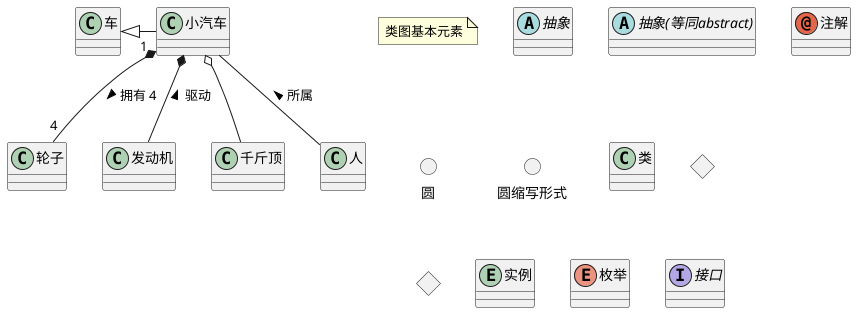 @startuml
note "类图基本元素" as C1

abstract        抽象
abstract class  抽象(等同abstract)
annotation      注解
circle          圆
()              圆缩写形式
class           类
diamond         菱形
<>              菱形写形式
entity          实例
enum            枚举
interface       接口

车  <|- 小汽车
小汽车 "1" *-- "4" 轮子 : 拥有 4 >
小汽车 *-- 发动机 : 驱动 <
小汽车 o-- 千斤顶
小汽车 -- 人 : < 所属
@enduml


@startuml
note "类图访问权限控制" as C2

class Object << general >>
Object <|- Array
Object : ~ equals()

note "This is a floating note" as N1

Object .. N1
N1 .. Array

class Array
note left: On last defined class

Array : - Object[] datas
Array : # size()
class Array {
    - int size
    + get_by_index(id)
}
@enduml


@startuml
note "类图访问权限控制显示文本" as C3

skinparam classAttributeIconSize 0

Object <|- Array
Object : ~ equals()
Array : - Object[] datas
Array : # size()
class Array {
    - int size
    + get_by_index(id)
}
@enduml


@startuml
note "泛型" as C4

class Foo<? extends Element> {
  int size()
}
Foo *- Element
@enduml


@startuml
note "箭头方向控制" as C5

left to right direction
教室 o- 学生
老师 .o 教室

教室 *-- 椅子
教室 *-up- 黑板
教室 *-- 桌子
@enduml


@startuml
note "继承关系分组" as C6

skinparam groupInheritance 3

A1 <|-- B1

A2 <|-- B2
A2 <|-- C2

A3 <|-- B3
A3 <|-- C3
A3 <|-- D3

A4 <|-- B4
A4 <|-- C4
A4 <|-- D4
A4 <|-- E4
@enduml
